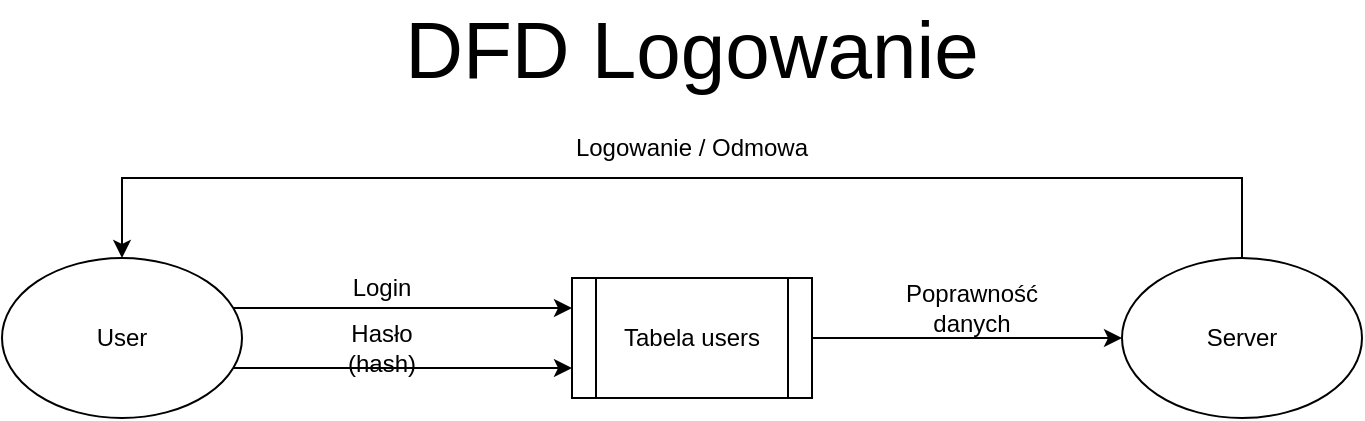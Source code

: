 <mxfile version="24.0.2" type="device">
  <diagram name="Page-1" id="XMfEn3aujXZCqqvI8hWq">
    <mxGraphModel dx="1274" dy="669" grid="1" gridSize="10" guides="1" tooltips="1" connect="1" arrows="1" fold="1" page="1" pageScale="1" pageWidth="850" pageHeight="1100" math="0" shadow="0">
      <root>
        <mxCell id="0" />
        <mxCell id="1" parent="0" />
        <mxCell id="_sghLyPXGQ1ITNUn8Ros-4" style="edgeStyle=orthogonalEdgeStyle;rounded=0;orthogonalLoop=1;jettySize=auto;html=1;entryX=0;entryY=0.25;entryDx=0;entryDy=0;" edge="1" parent="1" source="_sghLyPXGQ1ITNUn8Ros-1" target="_sghLyPXGQ1ITNUn8Ros-3">
          <mxGeometry relative="1" as="geometry">
            <Array as="points">
              <mxPoint x="240" y="345" />
              <mxPoint x="240" y="345" />
            </Array>
          </mxGeometry>
        </mxCell>
        <mxCell id="_sghLyPXGQ1ITNUn8Ros-5" style="edgeStyle=orthogonalEdgeStyle;rounded=0;orthogonalLoop=1;jettySize=auto;html=1;entryX=0;entryY=0.75;entryDx=0;entryDy=0;" edge="1" parent="1" source="_sghLyPXGQ1ITNUn8Ros-1" target="_sghLyPXGQ1ITNUn8Ros-3">
          <mxGeometry relative="1" as="geometry">
            <Array as="points">
              <mxPoint x="250" y="375" />
              <mxPoint x="250" y="375" />
            </Array>
          </mxGeometry>
        </mxCell>
        <mxCell id="_sghLyPXGQ1ITNUn8Ros-1" value="User" style="ellipse;whiteSpace=wrap;html=1;" vertex="1" parent="1">
          <mxGeometry x="80" y="320" width="120" height="80" as="geometry" />
        </mxCell>
        <mxCell id="_sghLyPXGQ1ITNUn8Ros-7" style="edgeStyle=orthogonalEdgeStyle;rounded=0;orthogonalLoop=1;jettySize=auto;html=1;entryX=0.5;entryY=0;entryDx=0;entryDy=0;" edge="1" parent="1" source="_sghLyPXGQ1ITNUn8Ros-2" target="_sghLyPXGQ1ITNUn8Ros-1">
          <mxGeometry relative="1" as="geometry">
            <Array as="points">
              <mxPoint x="700" y="280" />
              <mxPoint x="140" y="280" />
            </Array>
          </mxGeometry>
        </mxCell>
        <mxCell id="_sghLyPXGQ1ITNUn8Ros-2" value="Server" style="ellipse;whiteSpace=wrap;html=1;" vertex="1" parent="1">
          <mxGeometry x="640" y="320" width="120" height="80" as="geometry" />
        </mxCell>
        <mxCell id="_sghLyPXGQ1ITNUn8Ros-6" style="edgeStyle=orthogonalEdgeStyle;rounded=0;orthogonalLoop=1;jettySize=auto;html=1;entryX=0;entryY=0.5;entryDx=0;entryDy=0;" edge="1" parent="1" source="_sghLyPXGQ1ITNUn8Ros-3" target="_sghLyPXGQ1ITNUn8Ros-2">
          <mxGeometry relative="1" as="geometry" />
        </mxCell>
        <mxCell id="_sghLyPXGQ1ITNUn8Ros-3" value="Tabela users" style="shape=process;whiteSpace=wrap;html=1;backgroundOutline=1;" vertex="1" parent="1">
          <mxGeometry x="365" y="330" width="120" height="60" as="geometry" />
        </mxCell>
        <mxCell id="_sghLyPXGQ1ITNUn8Ros-8" value="Login" style="text;html=1;align=center;verticalAlign=middle;whiteSpace=wrap;rounded=0;" vertex="1" parent="1">
          <mxGeometry x="240" y="320" width="60" height="30" as="geometry" />
        </mxCell>
        <mxCell id="_sghLyPXGQ1ITNUn8Ros-9" value="Hasło (hash)" style="text;html=1;align=center;verticalAlign=middle;whiteSpace=wrap;rounded=0;" vertex="1" parent="1">
          <mxGeometry x="235" y="350" width="70" height="30" as="geometry" />
        </mxCell>
        <mxCell id="_sghLyPXGQ1ITNUn8Ros-10" value="Poprawność danych" style="text;html=1;align=center;verticalAlign=middle;whiteSpace=wrap;rounded=0;" vertex="1" parent="1">
          <mxGeometry x="510" y="330" width="110" height="30" as="geometry" />
        </mxCell>
        <mxCell id="_sghLyPXGQ1ITNUn8Ros-11" value="Logowanie / Odmowa" style="text;html=1;align=center;verticalAlign=middle;whiteSpace=wrap;rounded=0;" vertex="1" parent="1">
          <mxGeometry x="354" y="250" width="142" height="30" as="geometry" />
        </mxCell>
        <mxCell id="_sghLyPXGQ1ITNUn8Ros-12" value="&lt;font style=&quot;font-size: 40px;&quot;&gt;DFD Logowanie&lt;br&gt;&lt;/font&gt;" style="text;html=1;align=center;verticalAlign=middle;whiteSpace=wrap;rounded=0;" vertex="1" parent="1">
          <mxGeometry x="265" y="200" width="320" height="30" as="geometry" />
        </mxCell>
      </root>
    </mxGraphModel>
  </diagram>
</mxfile>
